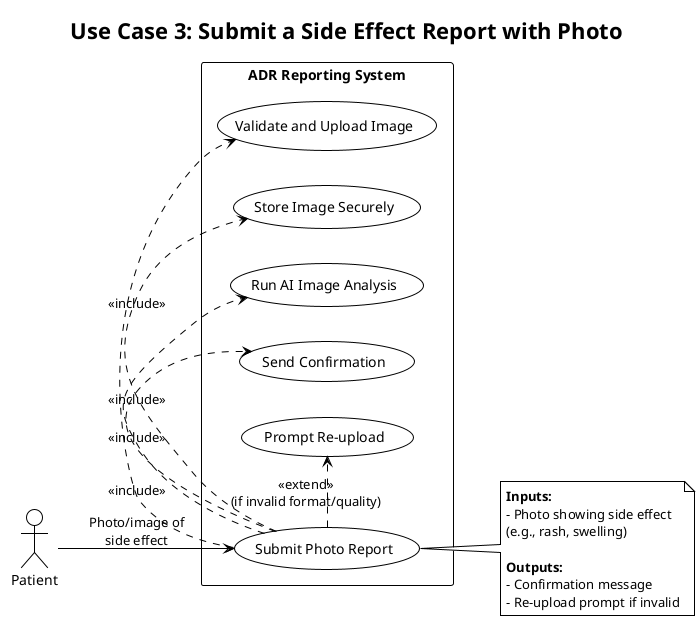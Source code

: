 @startuml usecase3
!theme plain
title Use Case 3: Submit a Side Effect Report with Photo

left to right direction

actor "Patient" as Patient
rectangle "ADR Reporting System" {
    usecase "Submit Photo Report" as UC3
    usecase "Validate and Upload Image" as UC3_1
    usecase "Store Image Securely" as UC3_2
    usecase "Run AI Image Analysis" as UC3_3
    usecase "Send Confirmation" as UC3_4
    usecase "Prompt Re-upload" as UC3_5
}

Patient --> UC3 : Photo/image of\nside effect

UC3 .> UC3_1 : <<include>>
UC3 .> UC3_2 : <<include>>
UC3 .> UC3_3 : <<include>>
UC3 .> UC3_4 : <<include>>
UC3 .> UC3_5 : <<extend>>\n(if invalid format/quality)

note right of UC3
  **Inputs:**
  - Photo showing side effect
  (e.g., rash, swelling)
  
  **Outputs:**
  - Confirmation message
  - Re-upload prompt if invalid
end note

@enduml